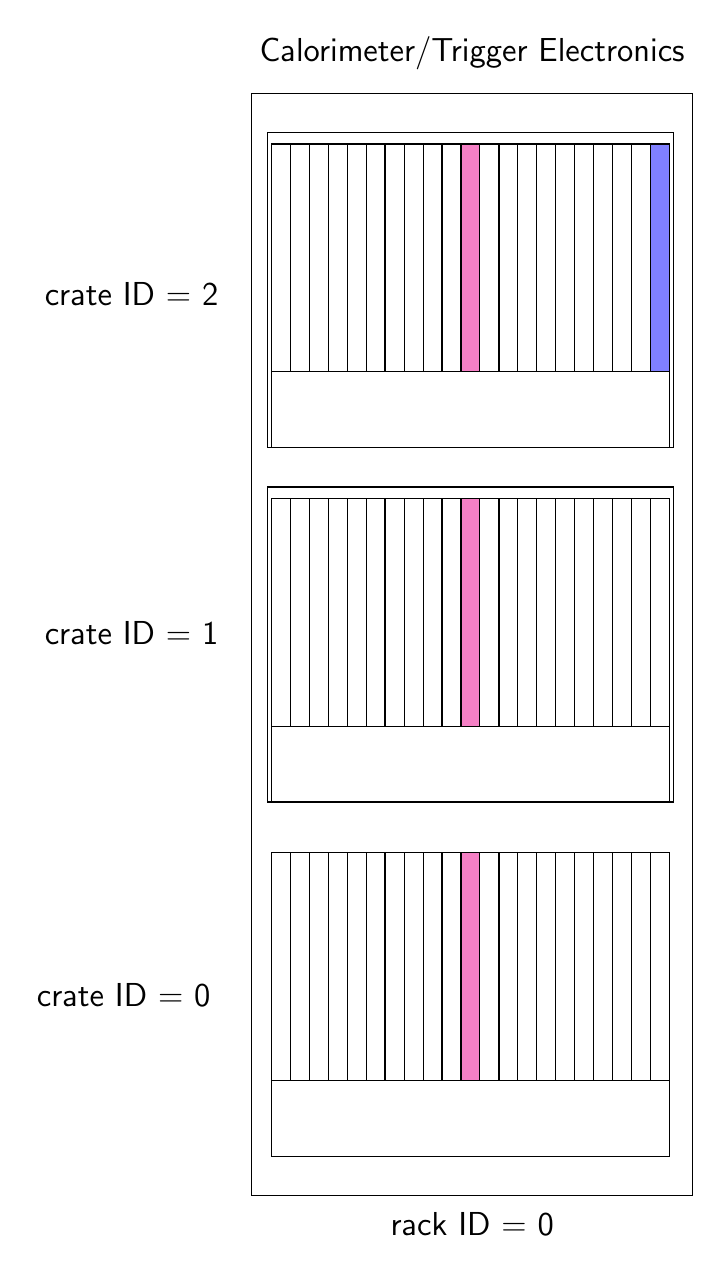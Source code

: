 \begin{tikzpicture}[y=-1cm]
\sf
\draw[black] (-0.2,-0.5) rectangle (5.4,13.5);
\draw[black] (0.049,0.144) rectangle (0.289,3.036);
\draw[black] (0.289,0.144) rectangle (0.531,3.036);
\draw[black] (0.531,0.144) rectangle (0.771,3.036);
\draw[black] (0.771,0.144) rectangle (1.011,3.036);
\draw[black] (1.011,0.144) rectangle (1.253,3.036);
\draw[black] (1.253,0.144) rectangle (1.493,3.036);
\draw[black] (1.493,0.144) rectangle (1.736,3.036);
\draw[black] (1.736,0.144) rectangle (1.976,3.036);
\draw[black] (1.976,0.144) rectangle (2.216,3.036);
\draw[black] (2.216,0.144) rectangle (2.458,3.036);
\draw[black] (2.698,0.144) rectangle (2.94,3.036);
\draw[black] (3.18,0.144) rectangle (3.42,3.036);
\draw[black] (3.42,0.144) rectangle (3.662,3.036);
\draw[black] (3.902,0.144) rectangle (4.144,3.036);
\draw[black] (4.144,0.144) rectangle (4.384,3.036);
\draw[black] (4.384,0.144) rectangle (4.624,3.036);
\draw[black] (4.624,0.144) rectangle (4.867,3.036);
\draw[black] (3.662,0.144) rectangle (3.902,3.036);
\path[draw=black,fill=magenta!50] (2.458,0.144) rectangle (2.698,3.036);
\draw[black] (2.94,0.144) rectangle (3.18,3.036);
\path[draw=black,fill=blue!50] (4.867,0.144) rectangle (5.107,3.036);
\draw[black] (0.049,3.036) rectangle (5.107,4);
\draw[black] (0,0) rectangle (5.156,4);
\draw[black] (0.049,4.644) rectangle (0.289,7.536);
\draw[black] (0.289,4.644) rectangle (0.531,7.536);
\draw[black] (0.531,4.644) rectangle (0.771,7.536);
\draw[black] (0.771,4.644) rectangle (1.011,7.536);
\draw[black] (1.011,4.644) rectangle (1.253,7.536);
\draw[black] (1.253,4.644) rectangle (1.493,7.536);
\draw[black] (1.493,4.644) rectangle (1.736,7.536);
\draw[black] (1.736,4.644) rectangle (1.976,7.536);
\draw[black] (1.976,4.644) rectangle (2.216,7.536);
\draw[black] (2.216,4.644) rectangle (2.458,7.536);
\draw[black] (2.698,4.644) rectangle (2.94,7.536);
\draw[black] (3.18,4.644) rectangle (3.42,7.536);
\draw[black] (3.42,4.644) rectangle (3.662,7.536);
\draw[black] (3.902,4.644) rectangle (4.144,7.536);
\draw[black] (4.144,4.644) rectangle (4.384,7.536);
\draw[black] (4.384,4.644) rectangle (4.624,7.536);
\draw[black] (4.624,4.644) rectangle (4.867,7.536);
\draw[black] (4.867,4.644) rectangle (5.107,7.536);
\draw[black] (3.662,4.644) rectangle (3.902,7.536);
\path[draw=black,fill=magenta!50] (2.458,4.644) rectangle (2.698,7.536);
\draw[black] (2.94,4.644) rectangle (3.18,7.536);
\draw[black] (0.049,7.536) rectangle (5.107,8.5);
\draw[black] (0,4.5) rectangle (5.156,8.5);
\draw[black] (0.049,9.144) rectangle (0.289,12.036);
\draw[black] (0.289,9.144) rectangle (0.531,12.036);
\draw[black] (0.531,9.144) rectangle (0.771,12.036);
\draw[black] (0.771,9.144) rectangle (1.011,12.036);
\draw[black] (1.011,9.144) rectangle (1.253,12.036);
\draw[black] (1.253,9.144) rectangle (1.493,12.036);
\draw[black] (1.493,9.144) rectangle (1.736,12.036);
\draw[black] (1.736,9.144) rectangle (1.976,12.036);
\draw[black] (1.976,9.144) rectangle (2.216,12.036);
\draw[black] (2.216,9.144) rectangle (2.458,12.036);
\draw[black] (2.698,9.144) rectangle (2.94,12.036);
\draw[black] (3.18,9.144) rectangle (3.42,12.036);
\draw[black] (3.42,9.144) rectangle (3.662,12.036);
\draw[black] (3.902,9.144) rectangle (4.144,12.036);
\draw[black] (4.144,9.144) rectangle (4.384,12.036);
\draw[black] (4.384,9.144) rectangle (4.624,12.036);
\draw[black] (4.624,9.144) rectangle (4.867,12.036);
\draw[black] (3.662,9.144) rectangle (3.902,12.036);
\path[draw=black,fill=magenta!50] (2.458,9.144) rectangle (2.698,12.036);
\draw[black] (2.94,9.144) rectangle (3.18,12.036);
\draw[black] (4.867,9.144) rectangle (5.107,12.036);
\draw[black] (0.049,12.036) rectangle (5.107,13);
\path (2.6,14) node[text=black,anchor=base] {\large{}rack ID = 0};
\path (-0.6,11.1) node[text=black,anchor=base east] {\large{}crate ID = 0};
\path (-0.5,6.5) node[text=black,anchor=base east] {\large{}crate ID = 1};
\path (-0.5,2.2) node[text=black,anchor=base east] {\large{}crate ID = 2};
\path (2.6,-0.9) node[text=black,anchor=base] {\large{}Calorimeter/Trigger Electronics};

%% \path (9,0) node[text=blue!50,anchor=base east] {\large{}Carte Trigger};
%% \draw[->, blue!50] (6.5,0) -- (5.2,1.5);

%% \path (9,6.5) node[text=magenta!50,anchor=base east] {\large{}Carte Controleur};
%% \draw[->, magenta!50] (6.0,6.3) -- (2.8,1.5);
%% \draw[->, magenta!50] (6.0,6.4) -- (2.8,6.4);
%% \draw[->, magenta!50] (6.0,6.5) -- (2.8,11.0);

\end{tikzpicture}%

%% Configure (x)emacs for this file ...
%% Local Variables:
%% mode: latex
%% End:
